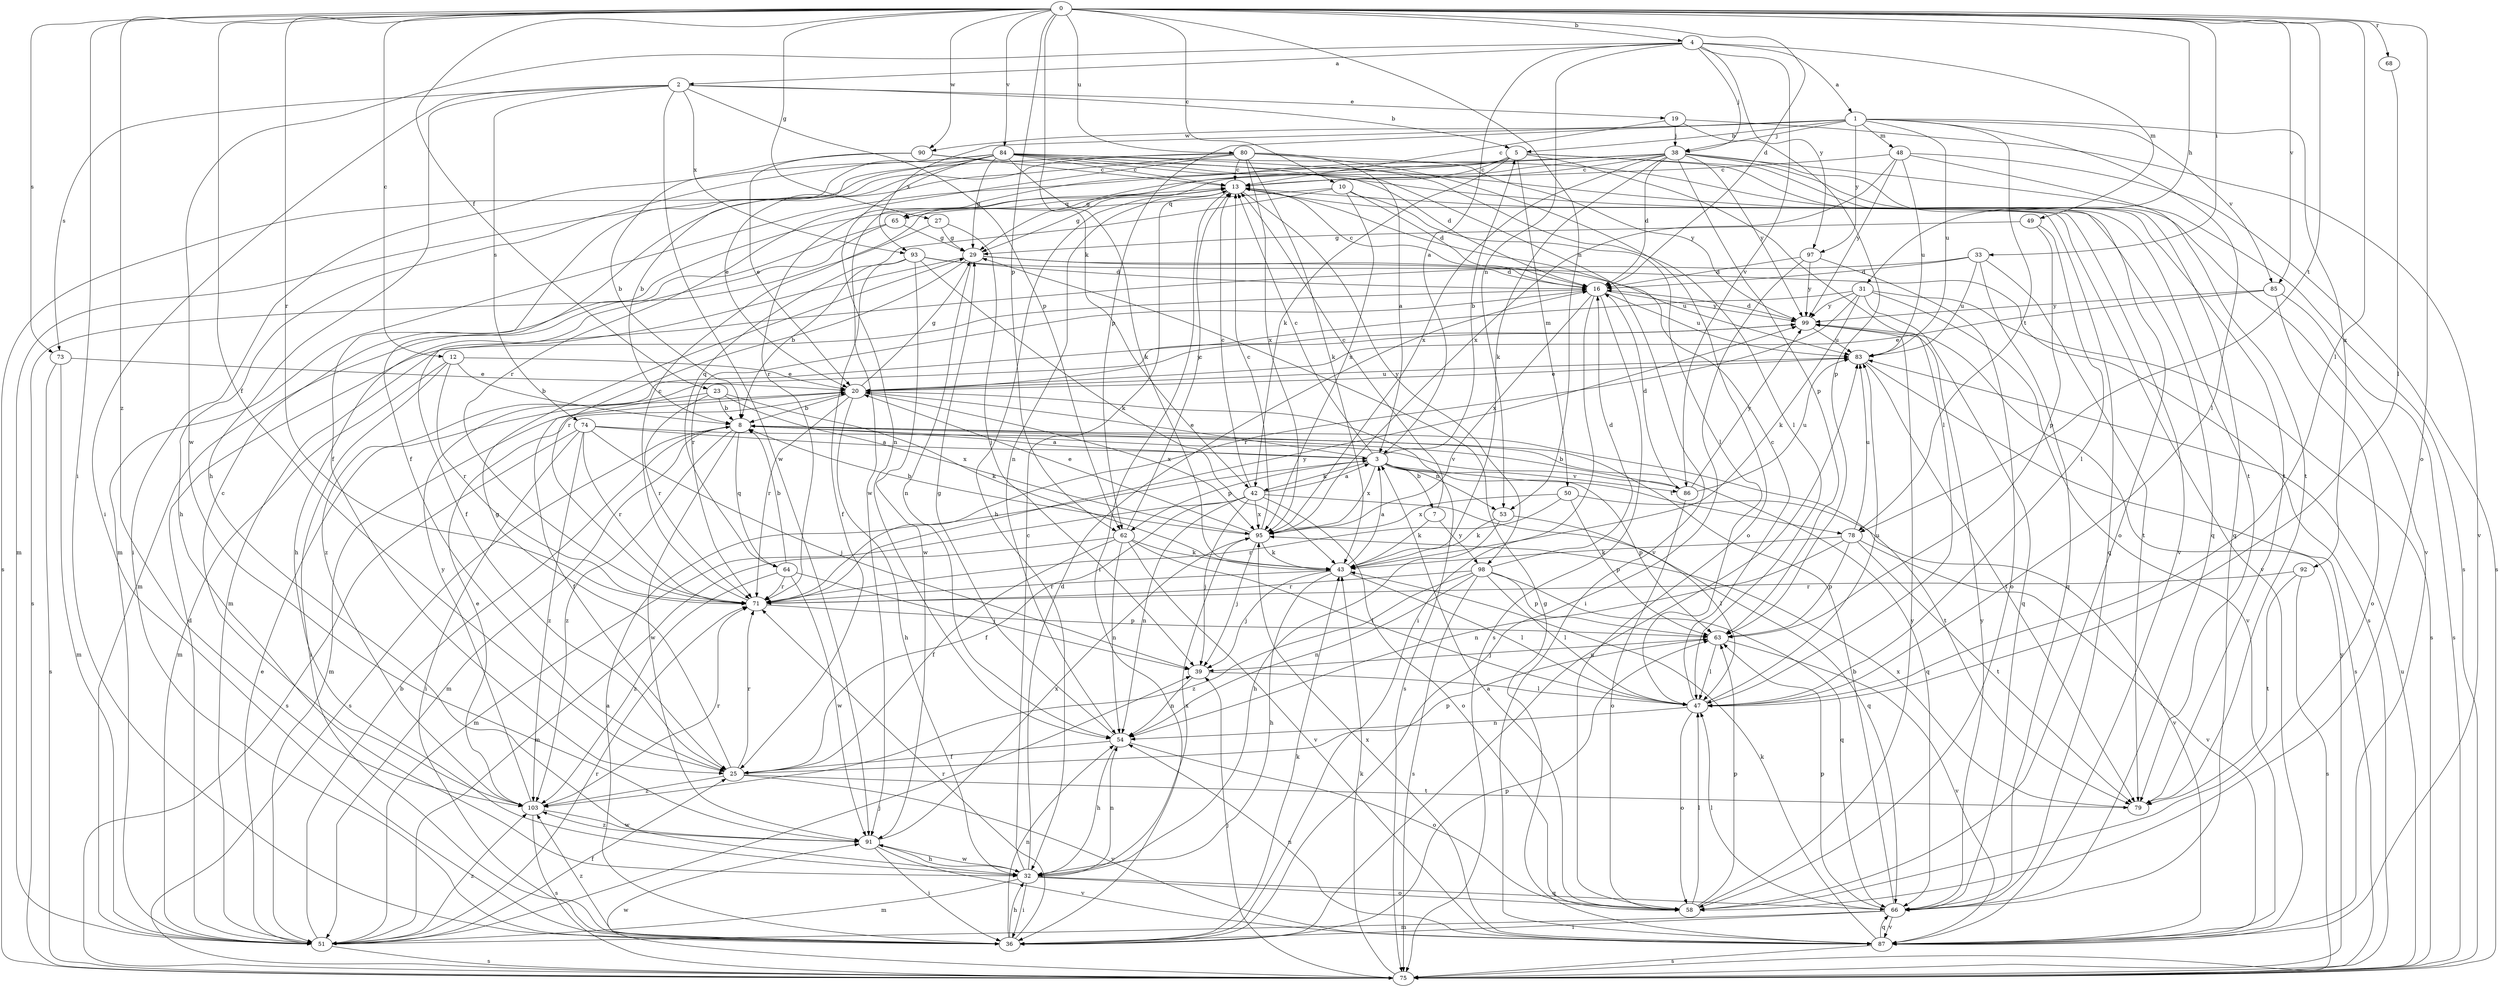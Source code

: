 strict digraph  {
0;
1;
2;
3;
4;
5;
7;
8;
10;
12;
13;
16;
19;
20;
23;
25;
27;
29;
31;
32;
33;
36;
38;
39;
42;
43;
47;
48;
49;
50;
51;
53;
54;
58;
62;
63;
64;
65;
66;
68;
71;
73;
74;
75;
78;
79;
80;
83;
84;
85;
86;
87;
90;
91;
92;
93;
95;
97;
98;
99;
103;
0 -> 4  [label=b];
0 -> 10  [label=c];
0 -> 12  [label=c];
0 -> 16  [label=d];
0 -> 23  [label=f];
0 -> 25  [label=f];
0 -> 27  [label=g];
0 -> 31  [label=h];
0 -> 33  [label=i];
0 -> 36  [label=i];
0 -> 42  [label=k];
0 -> 47  [label=l];
0 -> 53  [label=n];
0 -> 58  [label=o];
0 -> 62  [label=p];
0 -> 68  [label=r];
0 -> 71  [label=r];
0 -> 73  [label=s];
0 -> 78  [label=t];
0 -> 80  [label=u];
0 -> 84  [label=v];
0 -> 85  [label=v];
0 -> 90  [label=w];
0 -> 103  [label=z];
1 -> 5  [label=b];
1 -> 38  [label=j];
1 -> 47  [label=l];
1 -> 48  [label=m];
1 -> 62  [label=p];
1 -> 78  [label=t];
1 -> 83  [label=u];
1 -> 85  [label=v];
1 -> 90  [label=w];
1 -> 92  [label=x];
1 -> 93  [label=x];
1 -> 97  [label=y];
2 -> 5  [label=b];
2 -> 19  [label=e];
2 -> 32  [label=h];
2 -> 36  [label=i];
2 -> 62  [label=p];
2 -> 73  [label=s];
2 -> 74  [label=s];
2 -> 91  [label=w];
2 -> 93  [label=x];
3 -> 5  [label=b];
3 -> 7  [label=b];
3 -> 13  [label=c];
3 -> 20  [label=e];
3 -> 42  [label=k];
3 -> 53  [label=n];
3 -> 62  [label=p];
3 -> 63  [label=p];
3 -> 78  [label=t];
3 -> 86  [label=v];
3 -> 95  [label=x];
4 -> 1  [label=a];
4 -> 2  [label=a];
4 -> 3  [label=a];
4 -> 38  [label=j];
4 -> 49  [label=m];
4 -> 53  [label=n];
4 -> 86  [label=v];
4 -> 91  [label=w];
4 -> 97  [label=y];
5 -> 13  [label=c];
5 -> 29  [label=g];
5 -> 42  [label=k];
5 -> 47  [label=l];
5 -> 50  [label=m];
5 -> 58  [label=o];
5 -> 71  [label=r];
5 -> 79  [label=t];
7 -> 13  [label=c];
7 -> 43  [label=k];
7 -> 98  [label=y];
8 -> 3  [label=a];
8 -> 51  [label=m];
8 -> 64  [label=q];
8 -> 75  [label=s];
8 -> 79  [label=t];
8 -> 86  [label=v];
8 -> 91  [label=w];
8 -> 103  [label=z];
10 -> 16  [label=d];
10 -> 47  [label=l];
10 -> 64  [label=q];
10 -> 65  [label=q];
10 -> 95  [label=x];
12 -> 8  [label=b];
12 -> 20  [label=e];
12 -> 36  [label=i];
12 -> 51  [label=m];
12 -> 71  [label=r];
13 -> 29  [label=g];
13 -> 36  [label=i];
13 -> 54  [label=n];
13 -> 65  [label=q];
13 -> 66  [label=q];
13 -> 87  [label=v];
13 -> 98  [label=y];
16 -> 13  [label=c];
16 -> 36  [label=i];
16 -> 71  [label=r];
16 -> 75  [label=s];
16 -> 83  [label=u];
16 -> 95  [label=x];
16 -> 99  [label=y];
19 -> 13  [label=c];
19 -> 38  [label=j];
19 -> 63  [label=p];
19 -> 87  [label=v];
20 -> 8  [label=b];
20 -> 29  [label=g];
20 -> 32  [label=h];
20 -> 51  [label=m];
20 -> 71  [label=r];
20 -> 75  [label=s];
20 -> 83  [label=u];
20 -> 95  [label=x];
20 -> 99  [label=y];
23 -> 8  [label=b];
23 -> 25  [label=f];
23 -> 43  [label=k];
23 -> 71  [label=r];
23 -> 95  [label=x];
25 -> 29  [label=g];
25 -> 63  [label=p];
25 -> 71  [label=r];
25 -> 79  [label=t];
25 -> 87  [label=v];
25 -> 103  [label=z];
27 -> 29  [label=g];
27 -> 39  [label=j];
27 -> 75  [label=s];
29 -> 16  [label=d];
29 -> 25  [label=f];
29 -> 54  [label=n];
29 -> 71  [label=r];
29 -> 83  [label=u];
31 -> 43  [label=k];
31 -> 66  [label=q];
31 -> 71  [label=r];
31 -> 75  [label=s];
31 -> 87  [label=v];
31 -> 99  [label=y];
31 -> 103  [label=z];
32 -> 13  [label=c];
32 -> 16  [label=d];
32 -> 36  [label=i];
32 -> 51  [label=m];
32 -> 54  [label=n];
32 -> 58  [label=o];
32 -> 66  [label=q];
32 -> 91  [label=w];
32 -> 95  [label=x];
33 -> 16  [label=d];
33 -> 51  [label=m];
33 -> 66  [label=q];
33 -> 79  [label=t];
33 -> 83  [label=u];
36 -> 3  [label=a];
36 -> 32  [label=h];
36 -> 43  [label=k];
36 -> 54  [label=n];
36 -> 63  [label=p];
36 -> 71  [label=r];
36 -> 83  [label=u];
36 -> 103  [label=z];
38 -> 13  [label=c];
38 -> 16  [label=d];
38 -> 32  [label=h];
38 -> 43  [label=k];
38 -> 51  [label=m];
38 -> 63  [label=p];
38 -> 66  [label=q];
38 -> 75  [label=s];
38 -> 87  [label=v];
38 -> 91  [label=w];
38 -> 95  [label=x];
38 -> 99  [label=y];
39 -> 47  [label=l];
39 -> 54  [label=n];
42 -> 3  [label=a];
42 -> 13  [label=c];
42 -> 25  [label=f];
42 -> 39  [label=j];
42 -> 51  [label=m];
42 -> 54  [label=n];
42 -> 58  [label=o];
42 -> 66  [label=q];
42 -> 95  [label=x];
43 -> 3  [label=a];
43 -> 32  [label=h];
43 -> 39  [label=j];
43 -> 47  [label=l];
43 -> 71  [label=r];
47 -> 13  [label=c];
47 -> 54  [label=n];
47 -> 58  [label=o];
47 -> 83  [label=u];
48 -> 13  [label=c];
48 -> 75  [label=s];
48 -> 79  [label=t];
48 -> 83  [label=u];
48 -> 95  [label=x];
48 -> 99  [label=y];
49 -> 29  [label=g];
49 -> 47  [label=l];
49 -> 63  [label=p];
50 -> 63  [label=p];
50 -> 71  [label=r];
50 -> 87  [label=v];
50 -> 95  [label=x];
51 -> 8  [label=b];
51 -> 16  [label=d];
51 -> 20  [label=e];
51 -> 25  [label=f];
51 -> 39  [label=j];
51 -> 71  [label=r];
51 -> 75  [label=s];
51 -> 103  [label=z];
53 -> 32  [label=h];
53 -> 43  [label=k];
53 -> 47  [label=l];
54 -> 25  [label=f];
54 -> 29  [label=g];
54 -> 32  [label=h];
54 -> 58  [label=o];
58 -> 3  [label=a];
58 -> 47  [label=l];
58 -> 63  [label=p];
58 -> 99  [label=y];
62 -> 13  [label=c];
62 -> 25  [label=f];
62 -> 43  [label=k];
62 -> 47  [label=l];
62 -> 51  [label=m];
62 -> 54  [label=n];
62 -> 87  [label=v];
63 -> 39  [label=j];
63 -> 47  [label=l];
63 -> 87  [label=v];
64 -> 8  [label=b];
64 -> 39  [label=j];
64 -> 71  [label=r];
64 -> 91  [label=w];
64 -> 103  [label=z];
65 -> 29  [label=g];
65 -> 32  [label=h];
65 -> 51  [label=m];
66 -> 8  [label=b];
66 -> 36  [label=i];
66 -> 47  [label=l];
66 -> 51  [label=m];
66 -> 63  [label=p];
66 -> 87  [label=v];
66 -> 99  [label=y];
68 -> 47  [label=l];
71 -> 13  [label=c];
71 -> 63  [label=p];
71 -> 99  [label=y];
73 -> 20  [label=e];
73 -> 51  [label=m];
73 -> 75  [label=s];
74 -> 3  [label=a];
74 -> 36  [label=i];
74 -> 39  [label=j];
74 -> 66  [label=q];
74 -> 71  [label=r];
74 -> 75  [label=s];
74 -> 103  [label=z];
75 -> 39  [label=j];
75 -> 43  [label=k];
75 -> 83  [label=u];
75 -> 91  [label=w];
75 -> 99  [label=y];
78 -> 43  [label=k];
78 -> 54  [label=n];
78 -> 63  [label=p];
78 -> 79  [label=t];
78 -> 83  [label=u];
78 -> 87  [label=v];
79 -> 95  [label=x];
80 -> 3  [label=a];
80 -> 13  [label=c];
80 -> 25  [label=f];
80 -> 43  [label=k];
80 -> 51  [label=m];
80 -> 58  [label=o];
80 -> 71  [label=r];
80 -> 75  [label=s];
80 -> 95  [label=x];
80 -> 99  [label=y];
83 -> 20  [label=e];
83 -> 75  [label=s];
83 -> 79  [label=t];
84 -> 8  [label=b];
84 -> 13  [label=c];
84 -> 16  [label=d];
84 -> 20  [label=e];
84 -> 25  [label=f];
84 -> 29  [label=g];
84 -> 32  [label=h];
84 -> 36  [label=i];
84 -> 43  [label=k];
84 -> 47  [label=l];
84 -> 54  [label=n];
84 -> 66  [label=q];
84 -> 79  [label=t];
84 -> 87  [label=v];
85 -> 20  [label=e];
85 -> 58  [label=o];
85 -> 75  [label=s];
85 -> 99  [label=y];
86 -> 8  [label=b];
86 -> 16  [label=d];
86 -> 58  [label=o];
86 -> 83  [label=u];
86 -> 99  [label=y];
87 -> 29  [label=g];
87 -> 43  [label=k];
87 -> 54  [label=n];
87 -> 66  [label=q];
87 -> 75  [label=s];
87 -> 95  [label=x];
90 -> 8  [label=b];
90 -> 13  [label=c];
90 -> 20  [label=e];
90 -> 87  [label=v];
91 -> 32  [label=h];
91 -> 36  [label=i];
91 -> 87  [label=v];
91 -> 95  [label=x];
91 -> 103  [label=z];
92 -> 71  [label=r];
92 -> 75  [label=s];
92 -> 79  [label=t];
93 -> 8  [label=b];
93 -> 16  [label=d];
93 -> 25  [label=f];
93 -> 43  [label=k];
93 -> 75  [label=s];
93 -> 91  [label=w];
95 -> 8  [label=b];
95 -> 13  [label=c];
95 -> 20  [label=e];
95 -> 39  [label=j];
95 -> 43  [label=k];
97 -> 16  [label=d];
97 -> 36  [label=i];
97 -> 58  [label=o];
97 -> 99  [label=y];
98 -> 16  [label=d];
98 -> 47  [label=l];
98 -> 54  [label=n];
98 -> 63  [label=p];
98 -> 66  [label=q];
98 -> 71  [label=r];
98 -> 75  [label=s];
98 -> 103  [label=z];
99 -> 16  [label=d];
99 -> 83  [label=u];
103 -> 13  [label=c];
103 -> 20  [label=e];
103 -> 71  [label=r];
103 -> 75  [label=s];
103 -> 91  [label=w];
103 -> 99  [label=y];
}
